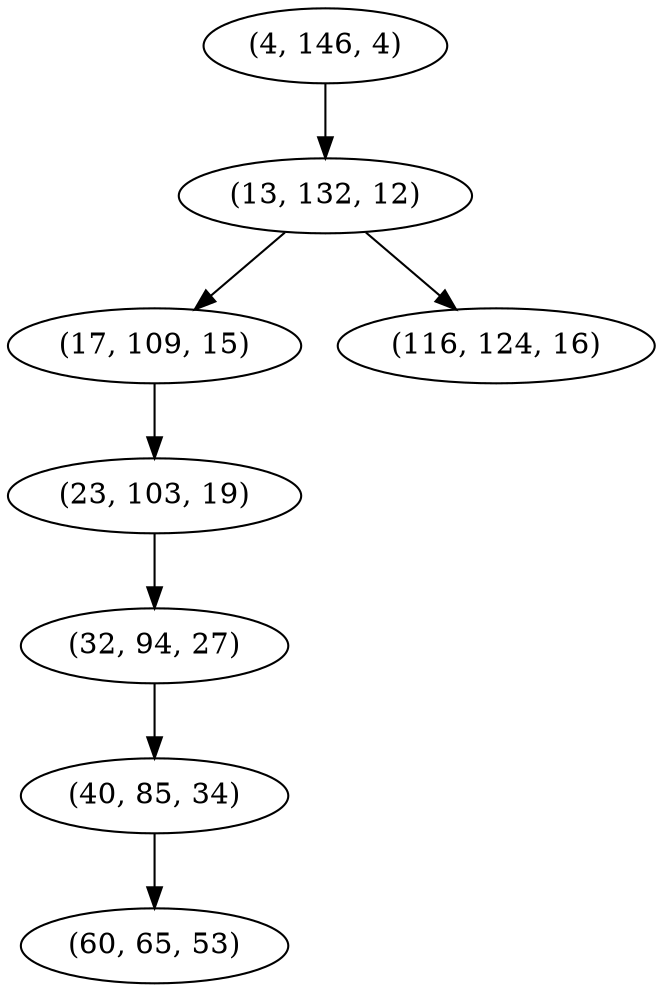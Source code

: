 digraph tree {
    "(4, 146, 4)";
    "(13, 132, 12)";
    "(17, 109, 15)";
    "(23, 103, 19)";
    "(32, 94, 27)";
    "(40, 85, 34)";
    "(60, 65, 53)";
    "(116, 124, 16)";
    "(4, 146, 4)" -> "(13, 132, 12)";
    "(13, 132, 12)" -> "(17, 109, 15)";
    "(13, 132, 12)" -> "(116, 124, 16)";
    "(17, 109, 15)" -> "(23, 103, 19)";
    "(23, 103, 19)" -> "(32, 94, 27)";
    "(32, 94, 27)" -> "(40, 85, 34)";
    "(40, 85, 34)" -> "(60, 65, 53)";
}
